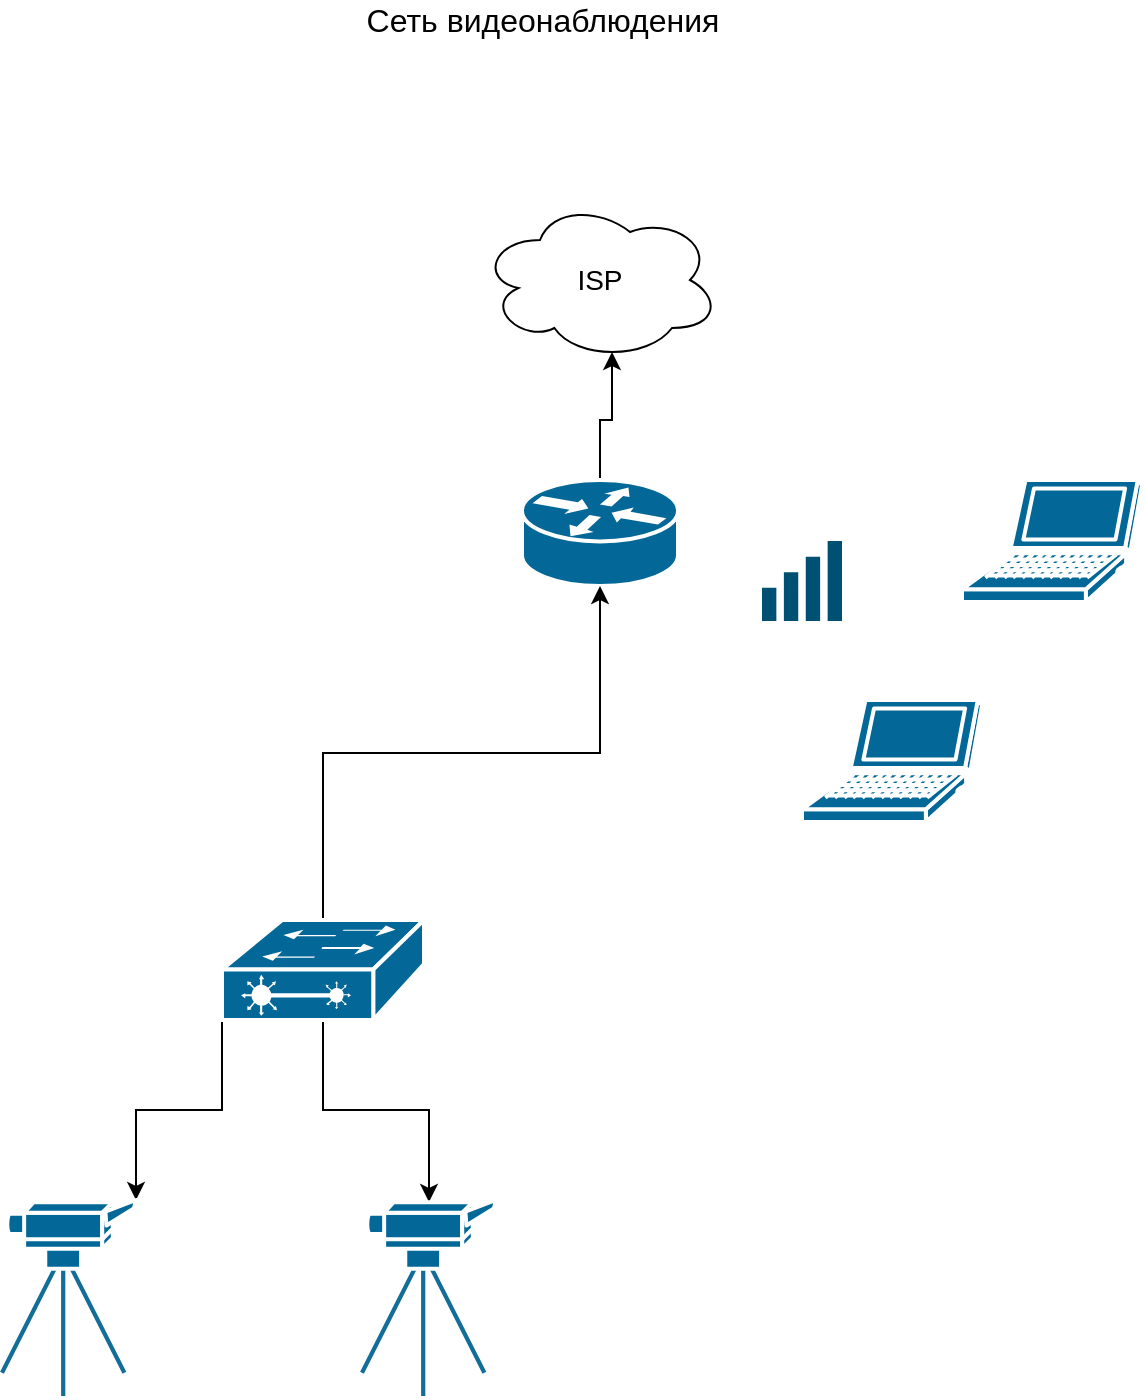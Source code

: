 <mxfile version="16.6.1" type="github">
  <diagram id="6a731a19-8d31-9384-78a2-239565b7b9f0" name="Page-1">
    <mxGraphModel dx="33" dy="551" grid="1" gridSize="10" guides="1" tooltips="1" connect="1" arrows="1" fold="1" page="1" pageScale="1" pageWidth="827" pageHeight="1169" background="none" math="0" shadow="0">
      <root>
        <mxCell id="0" />
        <mxCell id="1" parent="0" />
        <mxCell id="pQYzgYxjAnABNGYKjhFb-2274" style="edgeStyle=orthogonalEdgeStyle;rounded=0;orthogonalLoop=1;jettySize=auto;html=1;exitX=0.5;exitY=0;exitDx=0;exitDy=0;exitPerimeter=0;entryX=0.55;entryY=0.95;entryDx=0;entryDy=0;entryPerimeter=0;fontSize=14;" parent="1" source="pQYzgYxjAnABNGYKjhFb-2257" target="pQYzgYxjAnABNGYKjhFb-2273" edge="1">
          <mxGeometry relative="1" as="geometry" />
        </mxCell>
        <mxCell id="pQYzgYxjAnABNGYKjhFb-2257" value="" style="shape=mxgraph.cisco.routers.router;sketch=0;html=1;pointerEvents=1;dashed=0;fillColor=#036897;strokeColor=#ffffff;strokeWidth=2;verticalLabelPosition=bottom;verticalAlign=top;align=center;outlineConnect=0;" parent="1" vertex="1">
          <mxGeometry x="1190" y="290" width="78" height="53" as="geometry" />
        </mxCell>
        <mxCell id="pQYzgYxjAnABNGYKjhFb-2262" style="edgeStyle=orthogonalEdgeStyle;rounded=0;orthogonalLoop=1;jettySize=auto;html=1;exitX=0.5;exitY=0;exitDx=0;exitDy=0;exitPerimeter=0;entryX=0.5;entryY=1;entryDx=0;entryDy=0;entryPerimeter=0;" parent="1" source="pQYzgYxjAnABNGYKjhFb-2258" target="pQYzgYxjAnABNGYKjhFb-2257" edge="1">
          <mxGeometry relative="1" as="geometry" />
        </mxCell>
        <mxCell id="pQYzgYxjAnABNGYKjhFb-2263" style="edgeStyle=orthogonalEdgeStyle;rounded=0;orthogonalLoop=1;jettySize=auto;html=1;exitX=0.5;exitY=1;exitDx=0;exitDy=0;exitPerimeter=0;entryX=0.5;entryY=0.01;entryDx=0;entryDy=0;entryPerimeter=0;" parent="1" source="pQYzgYxjAnABNGYKjhFb-2258" target="pQYzgYxjAnABNGYKjhFb-2270" edge="1">
          <mxGeometry relative="1" as="geometry">
            <mxPoint x="1161.5" y="660" as="targetPoint" />
          </mxGeometry>
        </mxCell>
        <mxCell id="pQYzgYxjAnABNGYKjhFb-2264" style="edgeStyle=orthogonalEdgeStyle;rounded=0;orthogonalLoop=1;jettySize=auto;html=1;exitX=0;exitY=1;exitDx=0;exitDy=0;exitPerimeter=0;entryX=1;entryY=0;entryDx=0;entryDy=0;entryPerimeter=0;" parent="1" source="pQYzgYxjAnABNGYKjhFb-2258" target="pQYzgYxjAnABNGYKjhFb-2261" edge="1">
          <mxGeometry relative="1" as="geometry" />
        </mxCell>
        <mxCell id="pQYzgYxjAnABNGYKjhFb-2258" value="" style="shape=mxgraph.cisco.switches.layer_2_remote_switch;sketch=0;html=1;pointerEvents=1;dashed=0;fillColor=#036897;strokeColor=#ffffff;strokeWidth=2;verticalLabelPosition=bottom;verticalAlign=top;align=center;outlineConnect=0;" parent="1" vertex="1">
          <mxGeometry x="1040" y="510" width="101" height="50" as="geometry" />
        </mxCell>
        <mxCell id="pQYzgYxjAnABNGYKjhFb-2261" value="" style="shape=mxgraph.cisco.computers_and_peripherals.video_camera;sketch=0;html=1;pointerEvents=1;dashed=0;fillColor=#036897;strokeColor=#ffffff;strokeWidth=2;verticalLabelPosition=bottom;verticalAlign=top;align=center;outlineConnect=0;" parent="1" vertex="1">
          <mxGeometry x="930" y="650" width="67" height="98" as="geometry" />
        </mxCell>
        <mxCell id="pQYzgYxjAnABNGYKjhFb-2268" value="" style="shape=mxgraph.cisco.computers_and_peripherals.laptop;sketch=0;html=1;pointerEvents=1;dashed=0;fillColor=#036897;strokeColor=#ffffff;strokeWidth=2;verticalLabelPosition=bottom;verticalAlign=top;align=center;outlineConnect=0;" parent="1" vertex="1">
          <mxGeometry x="1410" y="290" width="90" height="61" as="geometry" />
        </mxCell>
        <mxCell id="pQYzgYxjAnABNGYKjhFb-2269" value="" style="shape=mxgraph.cisco.computers_and_peripherals.laptop;sketch=0;html=1;pointerEvents=1;dashed=0;fillColor=#036897;strokeColor=#ffffff;strokeWidth=2;verticalLabelPosition=bottom;verticalAlign=top;align=center;outlineConnect=0;" parent="1" vertex="1">
          <mxGeometry x="1330" y="400" width="90" height="61" as="geometry" />
        </mxCell>
        <mxCell id="pQYzgYxjAnABNGYKjhFb-2270" value="" style="shape=mxgraph.cisco.computers_and_peripherals.video_camera;sketch=0;html=1;pointerEvents=1;dashed=0;fillColor=#036897;strokeColor=#ffffff;strokeWidth=2;verticalLabelPosition=bottom;verticalAlign=top;align=center;outlineConnect=0;" parent="1" vertex="1">
          <mxGeometry x="1110" y="650" width="67" height="98" as="geometry" />
        </mxCell>
        <mxCell id="pQYzgYxjAnABNGYKjhFb-2273" value="&lt;font style=&quot;font-size: 14px&quot;&gt;ISP&lt;/font&gt;" style="ellipse;shape=cloud;whiteSpace=wrap;html=1;" parent="1" vertex="1">
          <mxGeometry x="1169" y="150" width="120" height="80" as="geometry" />
        </mxCell>
        <mxCell id="pQYzgYxjAnABNGYKjhFb-2275" value="" style="points=[[0,0.58,0],[0.09,0.58,0],[0.36,0.39,0],[0.64,0.195,0],[0.91,0,0],[1,0,0],[1,0.25,0],[1,0.5,0],[1,0.75,0],[1,1,0],[0,1,0],[0.09,1,0],[0.36,1,0],[0.64,1,0],[0.91,1,0],[0,0.79,0]];verticalLabelPosition=bottom;sketch=0;html=1;verticalAlign=top;aspect=fixed;align=center;pointerEvents=1;shape=mxgraph.cisco19.wifi_indicator;fillColor=#005073;strokeColor=none;fontSize=14;" parent="1" vertex="1">
          <mxGeometry x="1310" y="320.5" width="40" height="40" as="geometry" />
        </mxCell>
        <mxCell id="pQYzgYxjAnABNGYKjhFb-2278" value="&lt;font style=&quot;font-size: 16px&quot;&gt;Сеть видеонаблюдения&lt;/font&gt;" style="text;html=1;align=center;verticalAlign=middle;resizable=0;points=[];autosize=1;strokeColor=none;fillColor=none;fontSize=14;" parent="1" vertex="1">
          <mxGeometry x="1100" y="50" width="200" height="20" as="geometry" />
        </mxCell>
      </root>
    </mxGraphModel>
  </diagram>
</mxfile>
